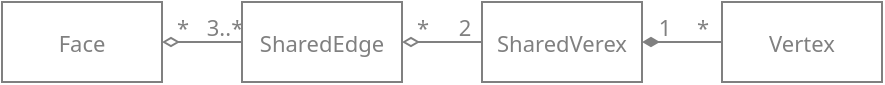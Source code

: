<mxfile scale="4" border="0">
    <diagram id="woBObCVOX6_ovj5UqUiK" name="Page-1">
        <mxGraphModel dx="445" dy="368" grid="1" gridSize="10" guides="1" tooltips="1" connect="1" arrows="1" fold="1" page="1" pageScale="1" pageWidth="850" pageHeight="1100" math="0" shadow="0">
            <root>
                <mxCell id="0"/>
                <mxCell id="1" parent="0"/>
                <mxCell id="6" value="" style="edgeStyle=orthogonalEdgeStyle;shape=connector;rounded=0;html=1;labelBackgroundColor=default;strokeColor=#808080;fontFamily=Noto Sans;fontSize=11;fontColor=#808080;endArrow=none;endFill=0;startArrow=diamondThin;startFill=1;fontSource=https%3A%2F%2Ffonts.googleapis.com%2Fcss%3Ffamily%3DNoto%2BSans;" parent="1" source="2" target="5" edge="1">
                    <mxGeometry relative="1" as="geometry"/>
                </mxCell>
                <mxCell id="13" value="1" style="edgeLabel;align=center;verticalAlign=bottom;resizable=0;points=[];fontSize=11;fontFamily=Noto Sans;fontColor=#808080;labelBackgroundColor=none;html=1;" parent="6" vertex="1" connectable="0">
                    <mxGeometry x="-0.681" relative="1" as="geometry">
                        <mxPoint x="4" as="offset"/>
                    </mxGeometry>
                </mxCell>
                <mxCell id="14" value="*" style="edgeLabel;align=center;verticalAlign=bottom;resizable=0;points=[];fontSize=11;fontFamily=Noto Sans;fontColor=#808080;labelBackgroundColor=none;html=1;" parent="6" vertex="1" connectable="0">
                    <mxGeometry x="0.74" relative="1" as="geometry">
                        <mxPoint x="-5" as="offset"/>
                    </mxGeometry>
                </mxCell>
                <mxCell id="2" value="SharedVerex" style="rounded=0;whiteSpace=wrap;html=1;fillColor=none;strokeColor=#808080;fontColor=#808080;fontFamily=Noto Sans;fontSource=https%3A%2F%2Ffonts.googleapis.com%2Fcss%3Ffamily%3DNoto%2BSans;fontSize=11;" parent="1" vertex="1">
                    <mxGeometry x="360" y="360" width="80" height="40" as="geometry"/>
                </mxCell>
                <mxCell id="4" style="edgeStyle=orthogonalEdgeStyle;html=1;fontFamily=Noto Sans;fontSize=11;fontColor=#808080;endArrow=none;endFill=0;rounded=0;strokeColor=#808080;fontSource=https%3A%2F%2Ffonts.googleapis.com%2Fcss%3Ffamily%3DNoto%2BSans;startArrow=diamondThin;startFill=0;" parent="1" source="3" target="2" edge="1">
                    <mxGeometry relative="1" as="geometry"/>
                </mxCell>
                <mxCell id="11" value="2" style="edgeLabel;align=center;verticalAlign=bottom;resizable=0;points=[];fontSize=11;fontFamily=Noto Sans;fontColor=#808080;labelBackgroundColor=none;fontSource=https%3A%2F%2Ffonts.googleapis.com%2Fcss%3Ffamily%3DNoto%2BSans;html=1;" parent="4" vertex="1" connectable="0">
                    <mxGeometry x="0.622" y="-1" relative="1" as="geometry">
                        <mxPoint x="-2" y="-1" as="offset"/>
                    </mxGeometry>
                </mxCell>
                <mxCell id="12" value="*" style="edgeLabel;align=center;verticalAlign=bottom;resizable=0;points=[];fontSize=11;fontFamily=Noto Sans;fontColor=#808080;labelBackgroundColor=none;fontSource=https%3A%2F%2Ffonts.googleapis.com%2Fcss%3Ffamily%3DNoto%2BSans;html=1;" parent="4" vertex="1" connectable="0">
                    <mxGeometry x="-0.667" relative="1" as="geometry">
                        <mxPoint x="3" as="offset"/>
                    </mxGeometry>
                </mxCell>
                <mxCell id="3" value="SharedEdge" style="rounded=0;whiteSpace=wrap;html=1;fillColor=none;strokeColor=#808080;fontColor=#808080;fontFamily=Noto Sans;fontSource=https%3A%2F%2Ffonts.googleapis.com%2Fcss%3Ffamily%3DNoto%2BSans;fontSize=11;" parent="1" vertex="1">
                    <mxGeometry x="240" y="360" width="80" height="40" as="geometry"/>
                </mxCell>
                <mxCell id="5" value="Vertex" style="rounded=0;whiteSpace=wrap;html=1;fillColor=none;strokeColor=#808080;fontColor=#808080;fontFamily=Noto Sans;fontSource=https%3A%2F%2Ffonts.googleapis.com%2Fcss%3Ffamily%3DNoto%2BSans;fontSize=11;" parent="1" vertex="1">
                    <mxGeometry x="480" y="360" width="80" height="40" as="geometry"/>
                </mxCell>
                <mxCell id="22" style="edgeStyle=orthogonalEdgeStyle;shape=connector;rounded=0;html=1;labelBackgroundColor=default;strokeColor=#808080;fontFamily=Noto Sans;fontSource=https%3A%2F%2Ffonts.googleapis.com%2Fcss%3Ffamily%3DNoto%2BSans;fontSize=11;fontColor=#808080;startArrow=diamondThin;startFill=0;endArrow=none;endFill=0;" parent="1" source="20" target="3" edge="1">
                    <mxGeometry relative="1" as="geometry"/>
                </mxCell>
                <mxCell id="23" value="3..*" style="edgeLabel;align=center;verticalAlign=bottom;resizable=0;points=[];fontSize=11;fontFamily=Noto Sans;fontColor=#808080;labelBackgroundColor=none;spacing=2;spacingTop=0;spacingLeft=0;spacingRight=0;html=1;" parent="22" vertex="1" connectable="0">
                    <mxGeometry x="0.714" relative="1" as="geometry">
                        <mxPoint x="-4" as="offset"/>
                    </mxGeometry>
                </mxCell>
                <mxCell id="24" value="*" style="edgeLabel;html=1;align=center;verticalAlign=bottom;resizable=0;points=[];fontSize=11;fontFamily=Noto Sans;fontColor=#808080;labelBackgroundColor=none;" parent="22" vertex="1" connectable="0">
                    <mxGeometry x="-0.408" y="-1" relative="1" as="geometry">
                        <mxPoint x="-2" y="-1" as="offset"/>
                    </mxGeometry>
                </mxCell>
                <mxCell id="20" value="Face" style="rounded=0;whiteSpace=wrap;html=1;fillColor=none;strokeColor=#808080;fontColor=#808080;fontFamily=Noto Sans;fontSource=https%3A%2F%2Ffonts.googleapis.com%2Fcss%3Ffamily%3DNoto%2BSans;fontSize=11;" parent="1" vertex="1">
                    <mxGeometry x="120" y="360" width="80" height="40" as="geometry"/>
                </mxCell>
            </root>
        </mxGraphModel>
    </diagram>
</mxfile>